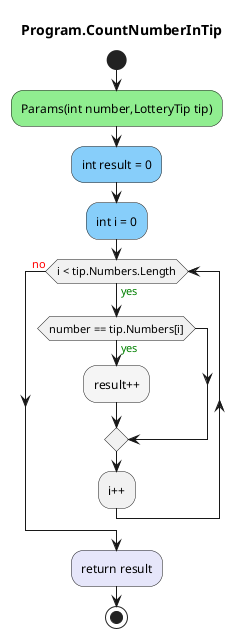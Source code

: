@startuml Program.CountNumberInTip
title Program.CountNumberInTip
start
#LightGreen:Params(int number,LotteryTip tip);
#LightSkyBlue:int result = 0;
#LightSkyBlue:int i = 0;
while (i < tip.Numbers.Length) is (<color:green>yes)
    if (number == tip.Numbers[i]) then (<color:green>yes)
        #WhiteSmoke:result++;
    endif
:i++;
endwhile (<color:red>no)
#Lavender:return result;
stop
@enduml
